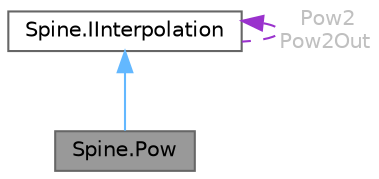 digraph "Spine.Pow"
{
 // LATEX_PDF_SIZE
  bgcolor="transparent";
  edge [fontname=Helvetica,fontsize=10,labelfontname=Helvetica,labelfontsize=10];
  node [fontname=Helvetica,fontsize=10,shape=box,height=0.2,width=0.4];
  Node1 [id="Node000001",label="Spine.Pow",height=0.2,width=0.4,color="gray40", fillcolor="grey60", style="filled", fontcolor="black",tooltip=" "];
  Node2 -> Node1 [id="edge3_Node000001_Node000002",dir="back",color="steelblue1",style="solid",tooltip=" "];
  Node2 [id="Node000002",label="Spine.IInterpolation",height=0.2,width=0.4,color="gray40", fillcolor="white", style="filled",URL="$class_spine_1_1_i_interpolation.html",tooltip=" "];
  Node2 -> Node2 [id="edge4_Node000002_Node000002",dir="back",color="darkorchid3",style="dashed",tooltip=" ",label=" Pow2\nPow2Out",fontcolor="grey" ];
}
